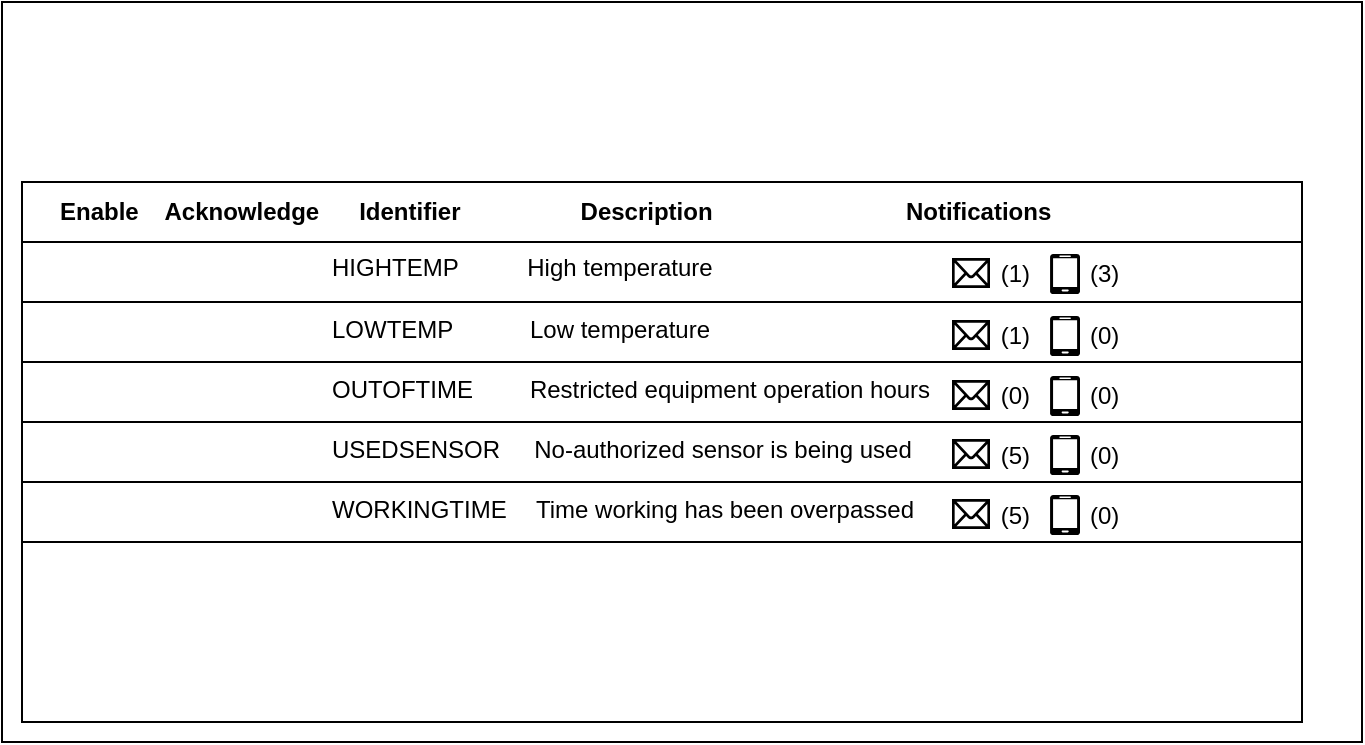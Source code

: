 <mxfile version="10.4.5" type="github"><diagram id="WcxE0efIvyX5f2JGyrfI" name="Page-1"><mxGraphModel dx="840" dy="462" grid="1" gridSize="10" guides="1" tooltips="1" connect="1" arrows="1" fold="1" page="1" pageScale="1" pageWidth="827" pageHeight="1169" math="0" shadow="0"><root><mxCell id="0"/><mxCell id="1" parent="0"/><mxCell id="X14nNJem-P7trf4tYzT7-1" value="" style="rounded=0;whiteSpace=wrap;html=1;" vertex="1" parent="1"><mxGeometry x="90" y="30" width="680" height="370" as="geometry"/></mxCell><mxCell id="X14nNJem-P7trf4tYzT7-2" value="" style="rounded=0;whiteSpace=wrap;html=1;" vertex="1" parent="1"><mxGeometry x="100" y="120" width="640" height="270" as="geometry"/></mxCell><mxCell id="X14nNJem-P7trf4tYzT7-3" value="" style="rounded=0;whiteSpace=wrap;html=1;" vertex="1" parent="1"><mxGeometry x="100" y="120" width="640" height="30" as="geometry"/></mxCell><mxCell id="X14nNJem-P7trf4tYzT7-4" value="" style="rounded=0;whiteSpace=wrap;html=1;" vertex="1" parent="1"><mxGeometry x="100" y="180" width="640" height="30" as="geometry"/></mxCell><mxCell id="X14nNJem-P7trf4tYzT7-5" value="" style="rounded=0;whiteSpace=wrap;html=1;" vertex="1" parent="1"><mxGeometry x="100" y="240" width="640" height="30" as="geometry"/></mxCell><mxCell id="X14nNJem-P7trf4tYzT7-6" value="" style="shape=image;html=1;verticalAlign=top;verticalLabelPosition=bottom;labelBackgroundColor=#ffffff;imageAspect=0;aspect=fixed;image=https://cdn0.iconfinder.com/data/icons/feather/96/square-check-128.png" vertex="1" parent="1"><mxGeometry x="127" y="156" width="18" height="18" as="geometry"/></mxCell><mxCell id="X14nNJem-P7trf4tYzT7-7" value="&lt;div style=&quot;text-align: left&quot;&gt;&lt;span&gt;Enable&amp;nbsp; &amp;nbsp; Acknowledge&amp;nbsp; &amp;nbsp; &amp;nbsp; Identifier&amp;nbsp; &amp;nbsp; &amp;nbsp; &amp;nbsp; &amp;nbsp; &amp;nbsp; &amp;nbsp; &amp;nbsp; &amp;nbsp; Description&amp;nbsp; &amp;nbsp; &amp;nbsp; &amp;nbsp; &amp;nbsp; &amp;nbsp; &amp;nbsp; &amp;nbsp; &amp;nbsp; &amp;nbsp; &amp;nbsp; &amp;nbsp; &amp;nbsp; &amp;nbsp; &amp;nbsp;Notifications&lt;/span&gt;&lt;/div&gt;" style="text;html=1;strokeColor=none;fillColor=none;align=left;verticalAlign=middle;whiteSpace=wrap;rounded=0;fontStyle=1" vertex="1" parent="1"><mxGeometry x="117" y="125" width="603" height="20" as="geometry"/></mxCell><mxCell id="X14nNJem-P7trf4tYzT7-8" value="" style="shape=image;html=1;verticalAlign=top;verticalLabelPosition=bottom;labelBackgroundColor=#ffffff;imageAspect=0;aspect=fixed;image=https://cdn0.iconfinder.com/data/icons/feather/96/square-check-128.png" vertex="1" parent="1"><mxGeometry x="190" y="155.5" width="18" height="18" as="geometry"/></mxCell><mxCell id="X14nNJem-P7trf4tYzT7-10" value="HIGHTEMP" style="text;html=1;strokeColor=none;fillColor=none;align=left;verticalAlign=middle;whiteSpace=wrap;rounded=0;" vertex="1" parent="1"><mxGeometry x="253" y="153" width="67" height="20" as="geometry"/></mxCell><mxCell id="X14nNJem-P7trf4tYzT7-11" value="High temperature" style="text;html=1;strokeColor=none;fillColor=none;align=center;verticalAlign=middle;whiteSpace=wrap;rounded=0;" vertex="1" parent="1"><mxGeometry x="349" y="153" width="100" height="20" as="geometry"/></mxCell><mxCell id="X14nNJem-P7trf4tYzT7-12" value="" style="shape=mxgraph.signs.tech.mail;html=1;fillColor=#000000;strokeColor=none;verticalLabelPosition=bottom;verticalAlign=top;align=center;" vertex="1" parent="1"><mxGeometry x="565" y="158" width="19" height="15" as="geometry"/></mxCell><mxCell id="X14nNJem-P7trf4tYzT7-13" value="" style="shadow=0;dashed=0;html=1;strokeColor=none;labelPosition=center;verticalLabelPosition=bottom;verticalAlign=top;align=center;shape=mxgraph.azure.mobile;fillColor=#000000;" vertex="1" parent="1"><mxGeometry x="614" y="156" width="15" height="20" as="geometry"/></mxCell><mxCell id="X14nNJem-P7trf4tYzT7-14" value="" style="shape=image;html=1;verticalAlign=top;verticalLabelPosition=bottom;labelBackgroundColor=#ffffff;imageAspect=0;aspect=fixed;image=https://cdn2.iconfinder.com/data/icons/font-awesome/1792/pencil-square-128.png;fillColor=#000000;align=left;" vertex="1" parent="1"><mxGeometry x="695" y="158" width="18" height="18" as="geometry"/></mxCell><mxCell id="X14nNJem-P7trf4tYzT7-15" value="" style="shape=image;html=1;verticalAlign=top;verticalLabelPosition=bottom;labelBackgroundColor=#ffffff;imageAspect=0;aspect=fixed;image=https://cdn3.iconfinder.com/data/icons/basic-interface/100/delete-128.png;fillColor=#000000;align=left;" vertex="1" parent="1"><mxGeometry x="717" y="158" width="18" height="18" as="geometry"/></mxCell><mxCell id="X14nNJem-P7trf4tYzT7-16" value="(1)&amp;nbsp; &amp;nbsp; &amp;nbsp; &amp;nbsp; &amp;nbsp;(3)" style="text;html=1;strokeColor=none;fillColor=none;align=center;verticalAlign=middle;whiteSpace=wrap;rounded=0;" vertex="1" parent="1"><mxGeometry x="574" y="156" width="90" height="20" as="geometry"/></mxCell><mxCell id="X14nNJem-P7trf4tYzT7-26" value="" style="shape=image;html=1;verticalAlign=top;verticalLabelPosition=bottom;labelBackgroundColor=#ffffff;imageAspect=0;aspect=fixed;image=https://cdn0.iconfinder.com/data/icons/feather/96/square-check-128.png" vertex="1" parent="1"><mxGeometry x="127" y="187" width="18" height="18" as="geometry"/></mxCell><mxCell id="X14nNJem-P7trf4tYzT7-28" value="LOWTEMP" style="text;html=1;strokeColor=none;fillColor=none;align=left;verticalAlign=middle;whiteSpace=wrap;rounded=0;" vertex="1" parent="1"><mxGeometry x="253" y="184" width="67" height="20" as="geometry"/></mxCell><mxCell id="X14nNJem-P7trf4tYzT7-29" value="Low temperature" style="text;html=1;strokeColor=none;fillColor=none;align=center;verticalAlign=middle;whiteSpace=wrap;rounded=0;" vertex="1" parent="1"><mxGeometry x="349" y="184" width="100" height="20" as="geometry"/></mxCell><mxCell id="X14nNJem-P7trf4tYzT7-30" value="" style="shape=mxgraph.signs.tech.mail;html=1;fillColor=#000000;strokeColor=none;verticalLabelPosition=bottom;verticalAlign=top;align=center;" vertex="1" parent="1"><mxGeometry x="565" y="189" width="19" height="15" as="geometry"/></mxCell><mxCell id="X14nNJem-P7trf4tYzT7-31" value="" style="shadow=0;dashed=0;html=1;strokeColor=none;labelPosition=center;verticalLabelPosition=bottom;verticalAlign=top;align=center;shape=mxgraph.azure.mobile;fillColor=#000000;" vertex="1" parent="1"><mxGeometry x="614" y="187" width="15" height="20" as="geometry"/></mxCell><mxCell id="X14nNJem-P7trf4tYzT7-32" value="" style="shape=image;html=1;verticalAlign=top;verticalLabelPosition=bottom;labelBackgroundColor=#ffffff;imageAspect=0;aspect=fixed;image=https://cdn2.iconfinder.com/data/icons/font-awesome/1792/pencil-square-128.png;fillColor=#000000;align=left;" vertex="1" parent="1"><mxGeometry x="695" y="189" width="18" height="18" as="geometry"/></mxCell><mxCell id="X14nNJem-P7trf4tYzT7-33" value="" style="shape=image;html=1;verticalAlign=top;verticalLabelPosition=bottom;labelBackgroundColor=#ffffff;imageAspect=0;aspect=fixed;image=https://cdn3.iconfinder.com/data/icons/basic-interface/100/delete-128.png;fillColor=#000000;align=left;" vertex="1" parent="1"><mxGeometry x="717" y="189" width="18" height="18" as="geometry"/></mxCell><mxCell id="X14nNJem-P7trf4tYzT7-34" value="(1)&amp;nbsp; &amp;nbsp; &amp;nbsp; &amp;nbsp; &amp;nbsp;(0)" style="text;html=1;strokeColor=none;fillColor=none;align=center;verticalAlign=middle;whiteSpace=wrap;rounded=0;" vertex="1" parent="1"><mxGeometry x="574" y="187" width="90" height="20" as="geometry"/></mxCell><mxCell id="X14nNJem-P7trf4tYzT7-35" value="" style="shape=image;html=1;verticalAlign=top;verticalLabelPosition=bottom;labelBackgroundColor=#ffffff;imageAspect=0;aspect=fixed;image=https://cdn1.iconfinder.com/data/icons/material-core/18/check-box-outline-blank-128.png;fillColor=#000000;align=left;" vertex="1" parent="1"><mxGeometry x="190" y="187" width="18" height="18" as="geometry"/></mxCell><mxCell id="X14nNJem-P7trf4tYzT7-44" value="OUTOFTIME" style="text;html=1;strokeColor=none;fillColor=none;align=left;verticalAlign=middle;whiteSpace=wrap;rounded=0;" vertex="1" parent="1"><mxGeometry x="253" y="214" width="67" height="20" as="geometry"/></mxCell><mxCell id="X14nNJem-P7trf4tYzT7-45" value="Restricted equipment operation hours" style="text;html=1;strokeColor=none;fillColor=none;align=center;verticalAlign=middle;whiteSpace=wrap;rounded=0;" vertex="1" parent="1"><mxGeometry x="349" y="214" width="210" height="20" as="geometry"/></mxCell><mxCell id="X14nNJem-P7trf4tYzT7-46" value="" style="shape=mxgraph.signs.tech.mail;html=1;fillColor=#000000;strokeColor=none;verticalLabelPosition=bottom;verticalAlign=top;align=center;" vertex="1" parent="1"><mxGeometry x="565" y="219" width="19" height="15" as="geometry"/></mxCell><mxCell id="X14nNJem-P7trf4tYzT7-47" value="" style="shadow=0;dashed=0;html=1;strokeColor=none;labelPosition=center;verticalLabelPosition=bottom;verticalAlign=top;align=center;shape=mxgraph.azure.mobile;fillColor=#000000;" vertex="1" parent="1"><mxGeometry x="614" y="217" width="15" height="20" as="geometry"/></mxCell><mxCell id="X14nNJem-P7trf4tYzT7-48" value="" style="shape=image;html=1;verticalAlign=top;verticalLabelPosition=bottom;labelBackgroundColor=#ffffff;imageAspect=0;aspect=fixed;image=https://cdn2.iconfinder.com/data/icons/font-awesome/1792/pencil-square-128.png;fillColor=#000000;align=left;" vertex="1" parent="1"><mxGeometry x="695" y="219" width="18" height="18" as="geometry"/></mxCell><mxCell id="X14nNJem-P7trf4tYzT7-49" value="" style="shape=image;html=1;verticalAlign=top;verticalLabelPosition=bottom;labelBackgroundColor=#ffffff;imageAspect=0;aspect=fixed;image=https://cdn3.iconfinder.com/data/icons/basic-interface/100/delete-128.png;fillColor=#000000;align=left;" vertex="1" parent="1"><mxGeometry x="717" y="219" width="18" height="18" as="geometry"/></mxCell><mxCell id="X14nNJem-P7trf4tYzT7-50" value="(0)&amp;nbsp; &amp;nbsp; &amp;nbsp; &amp;nbsp; &amp;nbsp;(0)" style="text;html=1;strokeColor=none;fillColor=none;align=center;verticalAlign=middle;whiteSpace=wrap;rounded=0;" vertex="1" parent="1"><mxGeometry x="574" y="217" width="90" height="20" as="geometry"/></mxCell><mxCell id="X14nNJem-P7trf4tYzT7-51" value="" style="shape=image;html=1;verticalAlign=top;verticalLabelPosition=bottom;labelBackgroundColor=#ffffff;imageAspect=0;aspect=fixed;image=https://cdn1.iconfinder.com/data/icons/material-core/18/check-box-outline-blank-128.png;fillColor=#000000;align=left;" vertex="1" parent="1"><mxGeometry x="190" y="217" width="18" height="18" as="geometry"/></mxCell><mxCell id="X14nNJem-P7trf4tYzT7-52" value="" style="shape=image;html=1;verticalAlign=top;verticalLabelPosition=bottom;labelBackgroundColor=#ffffff;imageAspect=0;aspect=fixed;image=https://cdn1.iconfinder.com/data/icons/material-core/18/check-box-outline-blank-128.png;fillColor=#000000;align=left;" vertex="1" parent="1"><mxGeometry x="127" y="218" width="18" height="18" as="geometry"/></mxCell><mxCell id="X14nNJem-P7trf4tYzT7-53" value="" style="shape=image;html=1;verticalAlign=top;verticalLabelPosition=bottom;labelBackgroundColor=#ffffff;imageAspect=0;aspect=fixed;image=https://cdn0.iconfinder.com/data/icons/feather/96/square-check-128.png" vertex="1" parent="1"><mxGeometry x="127" y="246.5" width="18" height="18" as="geometry"/></mxCell><mxCell id="X14nNJem-P7trf4tYzT7-54" value="USEDSENSOR" style="text;html=1;strokeColor=none;fillColor=none;align=left;verticalAlign=middle;whiteSpace=wrap;rounded=0;" vertex="1" parent="1"><mxGeometry x="253" y="243.5" width="67" height="20" as="geometry"/></mxCell><mxCell id="X14nNJem-P7trf4tYzT7-55" value="No-authorized sensor is being used" style="text;html=1;strokeColor=none;fillColor=none;align=center;verticalAlign=middle;whiteSpace=wrap;rounded=0;" vertex="1" parent="1"><mxGeometry x="354.5" y="244" width="191" height="20" as="geometry"/></mxCell><mxCell id="X14nNJem-P7trf4tYzT7-56" value="" style="shape=mxgraph.signs.tech.mail;html=1;fillColor=#000000;strokeColor=none;verticalLabelPosition=bottom;verticalAlign=top;align=center;" vertex="1" parent="1"><mxGeometry x="565" y="248.5" width="19" height="15" as="geometry"/></mxCell><mxCell id="X14nNJem-P7trf4tYzT7-57" value="" style="shadow=0;dashed=0;html=1;strokeColor=none;labelPosition=center;verticalLabelPosition=bottom;verticalAlign=top;align=center;shape=mxgraph.azure.mobile;fillColor=#000000;" vertex="1" parent="1"><mxGeometry x="614" y="246.5" width="15" height="20" as="geometry"/></mxCell><mxCell id="X14nNJem-P7trf4tYzT7-58" value="" style="shape=image;html=1;verticalAlign=top;verticalLabelPosition=bottom;labelBackgroundColor=#ffffff;imageAspect=0;aspect=fixed;image=https://cdn2.iconfinder.com/data/icons/font-awesome/1792/pencil-square-128.png;fillColor=#000000;align=left;" vertex="1" parent="1"><mxGeometry x="695" y="248.5" width="18" height="18" as="geometry"/></mxCell><mxCell id="X14nNJem-P7trf4tYzT7-59" value="" style="shape=image;html=1;verticalAlign=top;verticalLabelPosition=bottom;labelBackgroundColor=#ffffff;imageAspect=0;aspect=fixed;image=https://cdn3.iconfinder.com/data/icons/basic-interface/100/delete-128.png;fillColor=#000000;align=left;" vertex="1" parent="1"><mxGeometry x="717" y="248.5" width="18" height="18" as="geometry"/></mxCell><mxCell id="X14nNJem-P7trf4tYzT7-60" value="(5)&amp;nbsp; &amp;nbsp; &amp;nbsp; &amp;nbsp; &amp;nbsp;(0)" style="text;html=1;strokeColor=none;fillColor=none;align=center;verticalAlign=middle;whiteSpace=wrap;rounded=0;" vertex="1" parent="1"><mxGeometry x="574" y="246.5" width="90" height="20" as="geometry"/></mxCell><mxCell id="X14nNJem-P7trf4tYzT7-61" value="" style="shape=image;html=1;verticalAlign=top;verticalLabelPosition=bottom;labelBackgroundColor=#ffffff;imageAspect=0;aspect=fixed;image=https://cdn1.iconfinder.com/data/icons/material-core/18/check-box-outline-blank-128.png;fillColor=#000000;align=left;" vertex="1" parent="1"><mxGeometry x="190" y="246.5" width="18" height="18" as="geometry"/></mxCell><mxCell id="X14nNJem-P7trf4tYzT7-62" value="" style="rounded=0;whiteSpace=wrap;html=1;" vertex="1" parent="1"><mxGeometry x="100" y="270" width="640" height="30" as="geometry"/></mxCell><mxCell id="X14nNJem-P7trf4tYzT7-63" value="" style="shape=image;html=1;verticalAlign=top;verticalLabelPosition=bottom;labelBackgroundColor=#ffffff;imageAspect=0;aspect=fixed;image=https://cdn0.iconfinder.com/data/icons/feather/96/square-check-128.png" vertex="1" parent="1"><mxGeometry x="127" y="276.5" width="18" height="18" as="geometry"/></mxCell><mxCell id="X14nNJem-P7trf4tYzT7-64" value="WORKINGTIME" style="text;html=1;strokeColor=none;fillColor=none;align=left;verticalAlign=middle;whiteSpace=wrap;rounded=0;" vertex="1" parent="1"><mxGeometry x="253" y="273.5" width="67" height="20" as="geometry"/></mxCell><mxCell id="X14nNJem-P7trf4tYzT7-65" value="Time working has been overpassed" style="text;html=1;strokeColor=none;fillColor=none;align=center;verticalAlign=middle;whiteSpace=wrap;rounded=0;" vertex="1" parent="1"><mxGeometry x="353" y="274" width="197" height="20" as="geometry"/></mxCell><mxCell id="X14nNJem-P7trf4tYzT7-66" value="" style="shape=mxgraph.signs.tech.mail;html=1;fillColor=#000000;strokeColor=none;verticalLabelPosition=bottom;verticalAlign=top;align=center;" vertex="1" parent="1"><mxGeometry x="565" y="278.5" width="19" height="15" as="geometry"/></mxCell><mxCell id="X14nNJem-P7trf4tYzT7-67" value="" style="shadow=0;dashed=0;html=1;strokeColor=none;labelPosition=center;verticalLabelPosition=bottom;verticalAlign=top;align=center;shape=mxgraph.azure.mobile;fillColor=#000000;" vertex="1" parent="1"><mxGeometry x="614" y="276.5" width="15" height="20" as="geometry"/></mxCell><mxCell id="X14nNJem-P7trf4tYzT7-68" value="" style="shape=image;html=1;verticalAlign=top;verticalLabelPosition=bottom;labelBackgroundColor=#ffffff;imageAspect=0;aspect=fixed;image=https://cdn2.iconfinder.com/data/icons/font-awesome/1792/pencil-square-128.png;fillColor=#000000;align=left;" vertex="1" parent="1"><mxGeometry x="695" y="278.5" width="18" height="18" as="geometry"/></mxCell><mxCell id="X14nNJem-P7trf4tYzT7-69" value="" style="shape=image;html=1;verticalAlign=top;verticalLabelPosition=bottom;labelBackgroundColor=#ffffff;imageAspect=0;aspect=fixed;image=https://cdn3.iconfinder.com/data/icons/basic-interface/100/delete-128.png;fillColor=#000000;align=left;" vertex="1" parent="1"><mxGeometry x="717" y="278.5" width="18" height="18" as="geometry"/></mxCell><mxCell id="X14nNJem-P7trf4tYzT7-70" value="(5)&amp;nbsp; &amp;nbsp; &amp;nbsp; &amp;nbsp; &amp;nbsp;(0)" style="text;html=1;strokeColor=none;fillColor=none;align=center;verticalAlign=middle;whiteSpace=wrap;rounded=0;" vertex="1" parent="1"><mxGeometry x="574" y="276.5" width="90" height="20" as="geometry"/></mxCell><mxCell id="X14nNJem-P7trf4tYzT7-72" value="" style="shape=image;html=1;verticalAlign=top;verticalLabelPosition=bottom;labelBackgroundColor=#ffffff;imageAspect=0;aspect=fixed;image=https://cdn0.iconfinder.com/data/icons/feather/96/square-check-128.png" vertex="1" parent="1"><mxGeometry x="190" y="276.5" width="18" height="18" as="geometry"/></mxCell></root></mxGraphModel></diagram></mxfile>